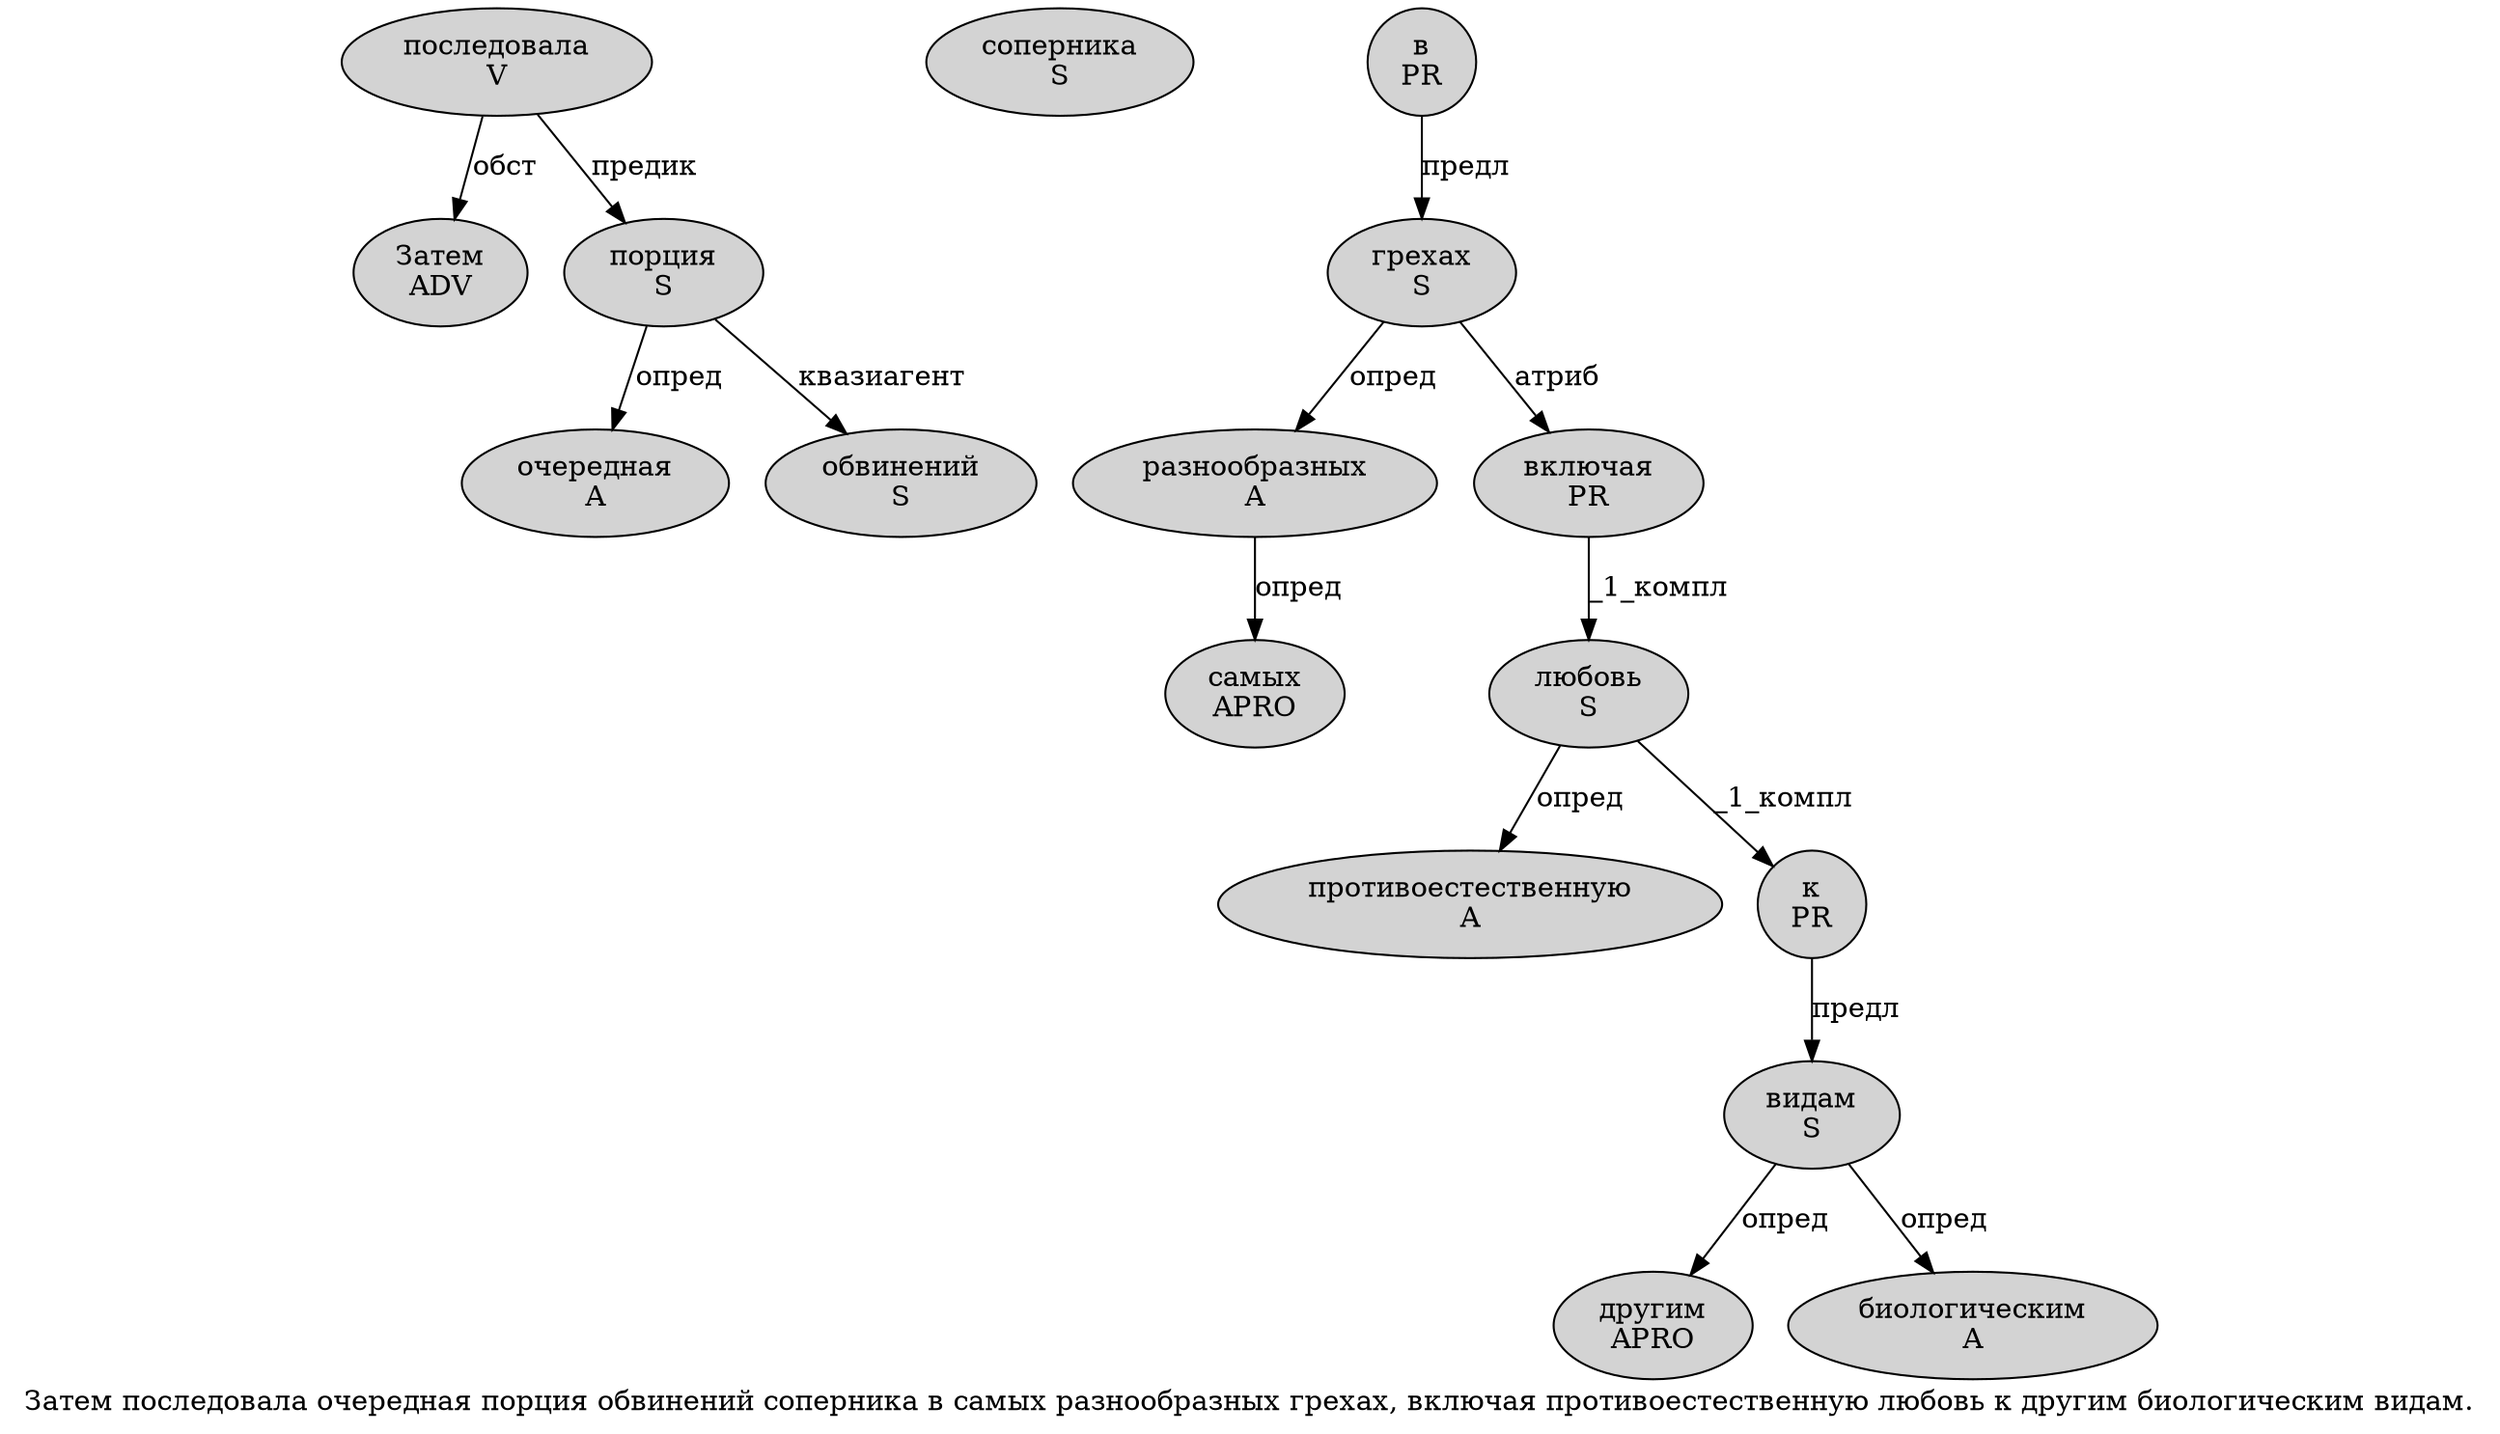 digraph SENTENCE_404 {
	graph [label="Затем последовала очередная порция обвинений соперника в самых разнообразных грехах, включая противоестественную любовь к другим биологическим видам."]
	node [style=filled]
		0 [label="Затем
ADV" color="" fillcolor=lightgray penwidth=1 shape=ellipse]
		1 [label="последовала
V" color="" fillcolor=lightgray penwidth=1 shape=ellipse]
		2 [label="очередная
A" color="" fillcolor=lightgray penwidth=1 shape=ellipse]
		3 [label="порция
S" color="" fillcolor=lightgray penwidth=1 shape=ellipse]
		4 [label="обвинений
S" color="" fillcolor=lightgray penwidth=1 shape=ellipse]
		5 [label="соперника
S" color="" fillcolor=lightgray penwidth=1 shape=ellipse]
		6 [label="в
PR" color="" fillcolor=lightgray penwidth=1 shape=ellipse]
		7 [label="самых
APRO" color="" fillcolor=lightgray penwidth=1 shape=ellipse]
		8 [label="разнообразных
A" color="" fillcolor=lightgray penwidth=1 shape=ellipse]
		9 [label="грехах
S" color="" fillcolor=lightgray penwidth=1 shape=ellipse]
		11 [label="включая
PR" color="" fillcolor=lightgray penwidth=1 shape=ellipse]
		12 [label="противоестественную
A" color="" fillcolor=lightgray penwidth=1 shape=ellipse]
		13 [label="любовь
S" color="" fillcolor=lightgray penwidth=1 shape=ellipse]
		14 [label="к
PR" color="" fillcolor=lightgray penwidth=1 shape=ellipse]
		15 [label="другим
APRO" color="" fillcolor=lightgray penwidth=1 shape=ellipse]
		16 [label="биологическим
A" color="" fillcolor=lightgray penwidth=1 shape=ellipse]
		17 [label="видам
S" color="" fillcolor=lightgray penwidth=1 shape=ellipse]
			14 -> 17 [label="предл"]
			13 -> 12 [label="опред"]
			13 -> 14 [label="_1_компл"]
			9 -> 8 [label="опред"]
			9 -> 11 [label="атриб"]
			1 -> 0 [label="обст"]
			1 -> 3 [label="предик"]
			11 -> 13 [label="_1_компл"]
			3 -> 2 [label="опред"]
			3 -> 4 [label="квазиагент"]
			8 -> 7 [label="опред"]
			17 -> 15 [label="опред"]
			17 -> 16 [label="опред"]
			6 -> 9 [label="предл"]
}